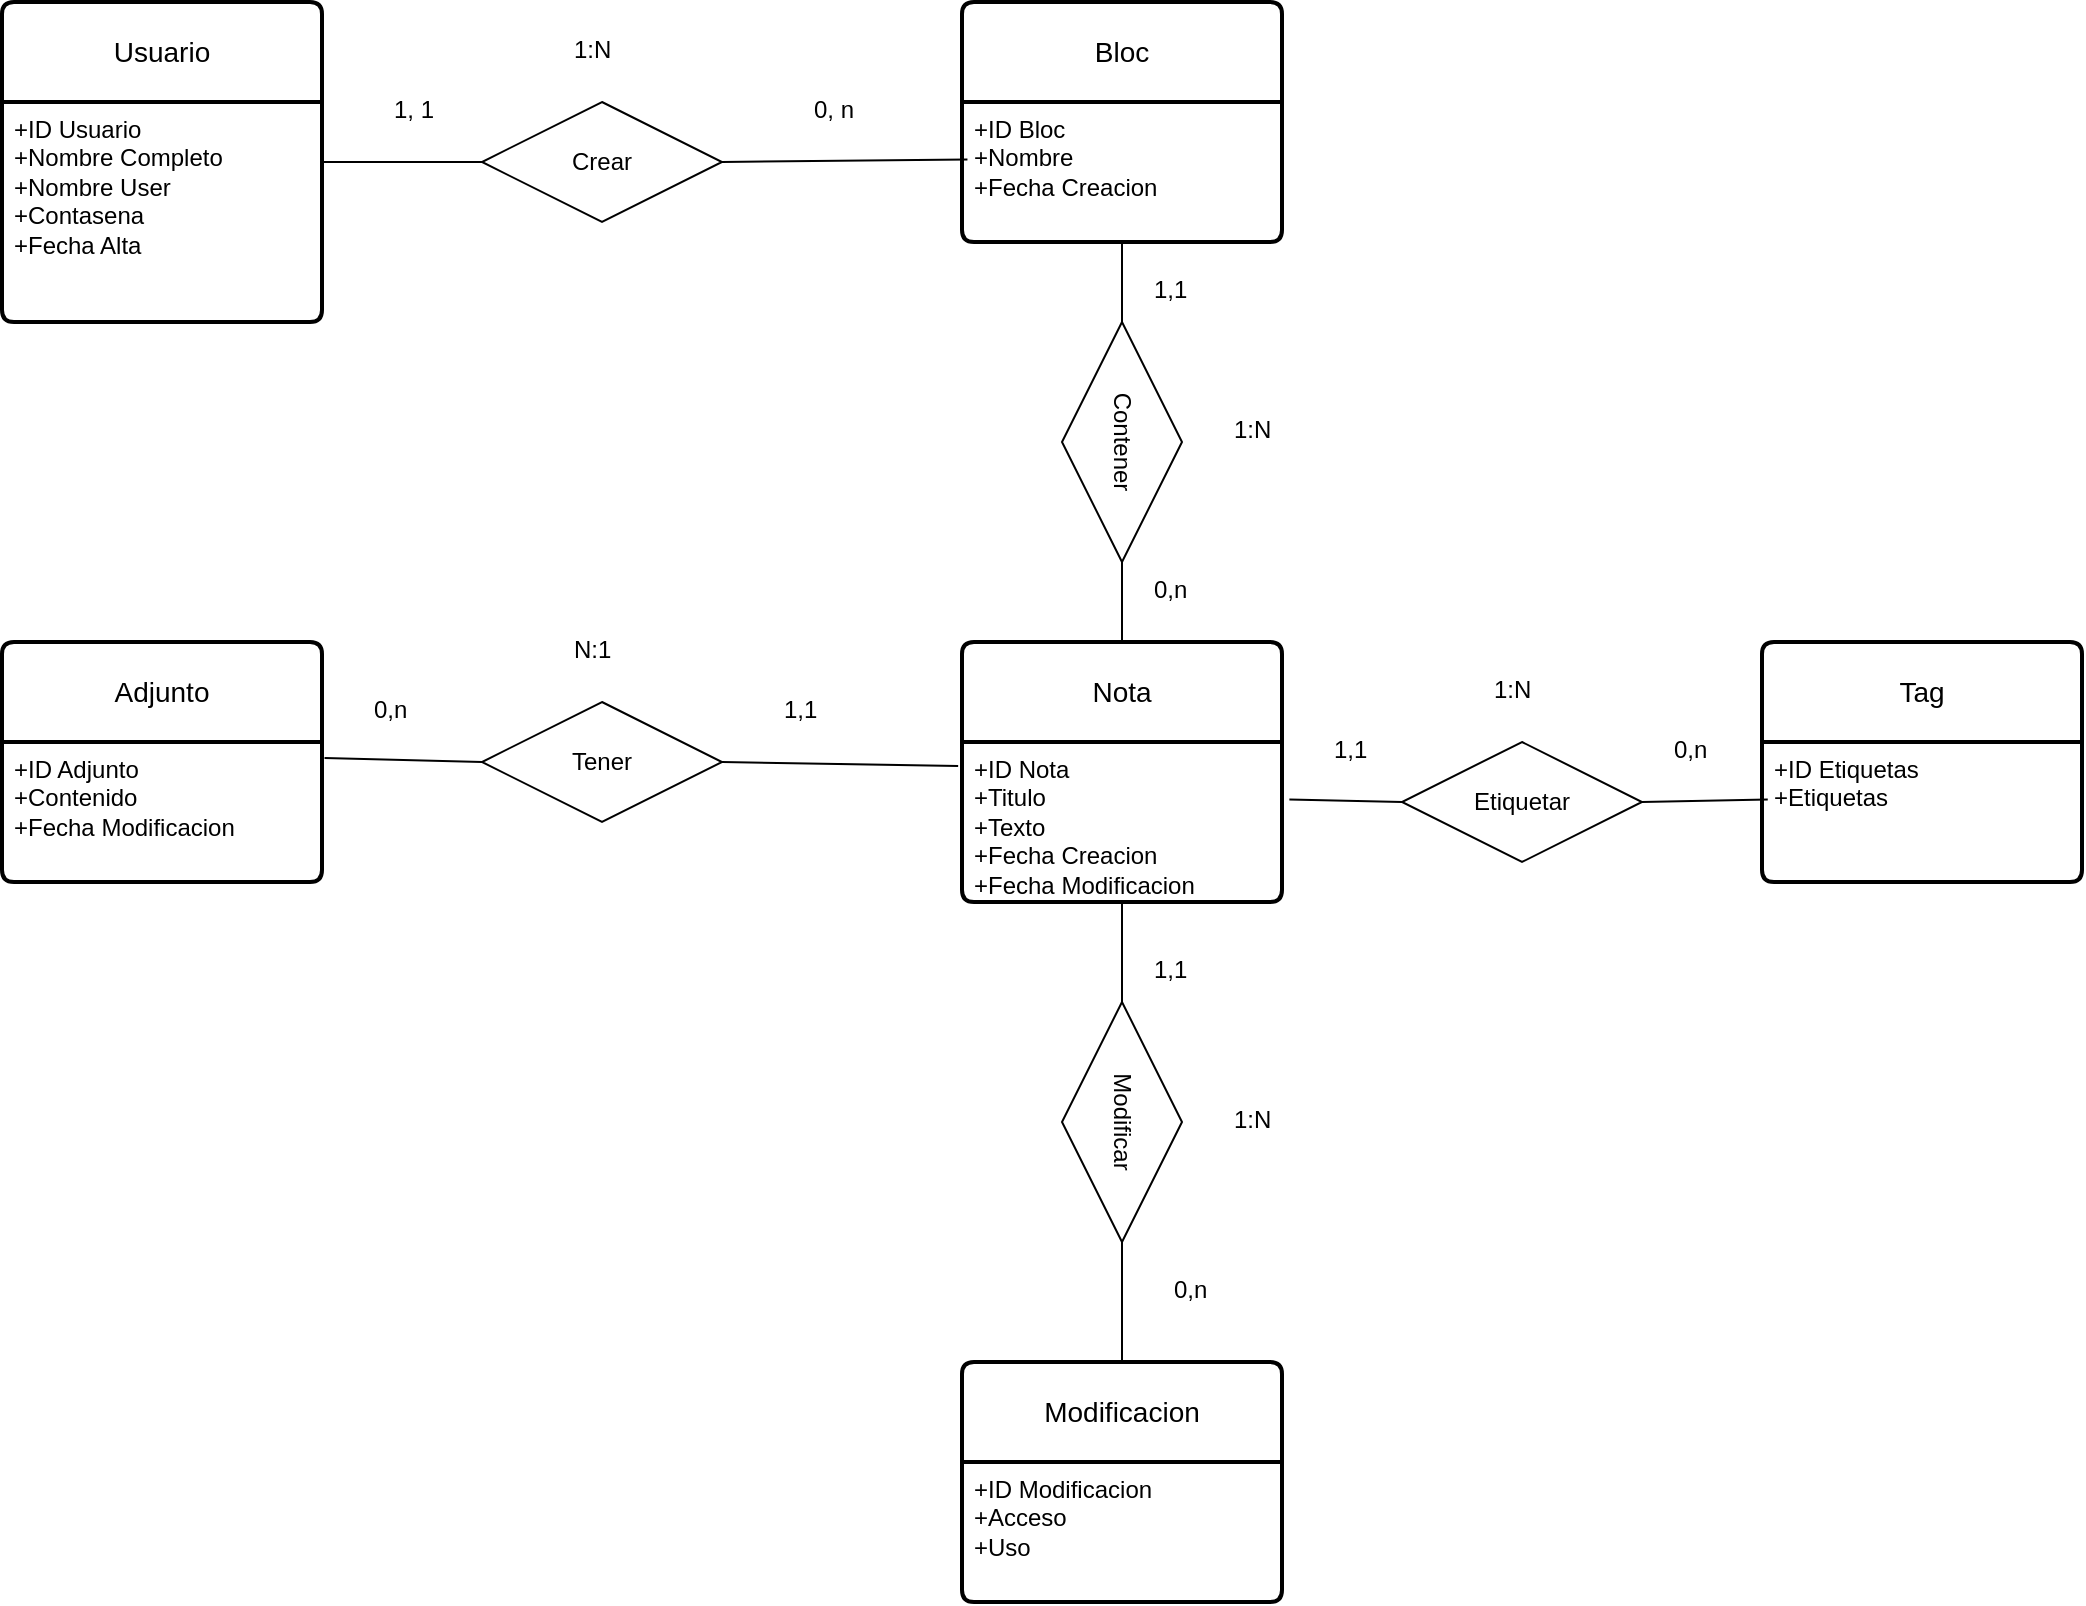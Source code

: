 <mxfile version="23.1.7" type="google">
  <diagram id="R2lEEEUBdFMjLlhIrx00" name="Page-1">
    <mxGraphModel grid="1" page="1" gridSize="10" guides="1" tooltips="1" connect="1" arrows="1" fold="1" pageScale="1" pageWidth="850" pageHeight="1100" math="0" shadow="0" extFonts="Permanent Marker^https://fonts.googleapis.com/css?family=Permanent+Marker">
      <root>
        <mxCell id="0" />
        <mxCell id="1" parent="0" />
        <mxCell id="BloIFYVzMLHtRpMjeGOp-1" value="Usuario" style="swimlane;childLayout=stackLayout;horizontal=1;startSize=50;horizontalStack=0;rounded=1;fontSize=14;fontStyle=0;strokeWidth=2;resizeParent=0;resizeLast=1;shadow=0;dashed=0;align=center;arcSize=4;whiteSpace=wrap;html=1;" vertex="1" parent="1">
          <mxGeometry x="40" y="80" width="160" height="160" as="geometry" />
        </mxCell>
        <mxCell id="BloIFYVzMLHtRpMjeGOp-2" value="+ID Usuario&lt;br&gt;+Nombre Completo&lt;br&gt;+Nombre User&lt;br&gt;+Contasena&lt;br&gt;+Fecha Alta" style="align=left;strokeColor=none;fillColor=none;spacingLeft=4;fontSize=12;verticalAlign=top;resizable=0;rotatable=0;part=1;html=1;" vertex="1" parent="BloIFYVzMLHtRpMjeGOp-1">
          <mxGeometry y="50" width="160" height="110" as="geometry" />
        </mxCell>
        <mxCell id="BloIFYVzMLHtRpMjeGOp-3" value="Bloc" style="swimlane;childLayout=stackLayout;horizontal=1;startSize=50;horizontalStack=0;rounded=1;fontSize=14;fontStyle=0;strokeWidth=2;resizeParent=0;resizeLast=1;shadow=0;dashed=0;align=center;arcSize=4;whiteSpace=wrap;html=1;" vertex="1" parent="1">
          <mxGeometry x="520" y="80" width="160" height="120" as="geometry" />
        </mxCell>
        <mxCell id="BloIFYVzMLHtRpMjeGOp-4" value="+ID Bloc&lt;br&gt;+Nombre&lt;br&gt;+Fecha Creacion" style="align=left;strokeColor=none;fillColor=none;spacingLeft=4;fontSize=12;verticalAlign=top;resizable=0;rotatable=0;part=1;html=1;" vertex="1" parent="BloIFYVzMLHtRpMjeGOp-3">
          <mxGeometry y="50" width="160" height="70" as="geometry" />
        </mxCell>
        <mxCell id="BloIFYVzMLHtRpMjeGOp-5" value="Nota" style="swimlane;childLayout=stackLayout;horizontal=1;startSize=50;horizontalStack=0;rounded=1;fontSize=14;fontStyle=0;strokeWidth=2;resizeParent=0;resizeLast=1;shadow=0;dashed=0;align=center;arcSize=4;whiteSpace=wrap;html=1;" vertex="1" parent="1">
          <mxGeometry x="520" y="400" width="160" height="130" as="geometry" />
        </mxCell>
        <mxCell id="BloIFYVzMLHtRpMjeGOp-6" value="+ID Nota&lt;br&gt;+Titulo&lt;br&gt;+Texto&lt;br&gt;+Fecha Creacion&lt;br&gt;+Fecha Modificacion" style="align=left;strokeColor=none;fillColor=none;spacingLeft=4;fontSize=12;verticalAlign=top;resizable=0;rotatable=0;part=1;html=1;" vertex="1" parent="BloIFYVzMLHtRpMjeGOp-5">
          <mxGeometry y="50" width="160" height="80" as="geometry" />
        </mxCell>
        <mxCell id="BloIFYVzMLHtRpMjeGOp-7" value="Adjunto" style="swimlane;childLayout=stackLayout;horizontal=1;startSize=50;horizontalStack=0;rounded=1;fontSize=14;fontStyle=0;strokeWidth=2;resizeParent=0;resizeLast=1;shadow=0;dashed=0;align=center;arcSize=4;whiteSpace=wrap;html=1;" vertex="1" parent="1">
          <mxGeometry x="40" y="400" width="160" height="120" as="geometry" />
        </mxCell>
        <mxCell id="BloIFYVzMLHtRpMjeGOp-8" value="+ID Adjunto&lt;br&gt;+Contenido&lt;br&gt;+Fecha Modificacion" style="align=left;strokeColor=none;fillColor=none;spacingLeft=4;fontSize=12;verticalAlign=top;resizable=0;rotatable=0;part=1;html=1;" vertex="1" parent="BloIFYVzMLHtRpMjeGOp-7">
          <mxGeometry y="50" width="160" height="70" as="geometry" />
        </mxCell>
        <mxCell id="BloIFYVzMLHtRpMjeGOp-9" value="Tag" style="swimlane;childLayout=stackLayout;horizontal=1;startSize=50;horizontalStack=0;rounded=1;fontSize=14;fontStyle=0;strokeWidth=2;resizeParent=0;resizeLast=1;shadow=0;dashed=0;align=center;arcSize=4;whiteSpace=wrap;html=1;" vertex="1" parent="1">
          <mxGeometry x="920" y="400" width="160" height="120" as="geometry" />
        </mxCell>
        <mxCell id="BloIFYVzMLHtRpMjeGOp-10" value="+ID Etiquetas&lt;br&gt;+Etiquetas" style="align=left;strokeColor=none;fillColor=none;spacingLeft=4;fontSize=12;verticalAlign=top;resizable=0;rotatable=0;part=1;html=1;" vertex="1" parent="BloIFYVzMLHtRpMjeGOp-9">
          <mxGeometry y="50" width="160" height="70" as="geometry" />
        </mxCell>
        <mxCell id="BloIFYVzMLHtRpMjeGOp-11" value="Modificacion" style="swimlane;childLayout=stackLayout;horizontal=1;startSize=50;horizontalStack=0;rounded=1;fontSize=14;fontStyle=0;strokeWidth=2;resizeParent=0;resizeLast=1;shadow=0;dashed=0;align=center;arcSize=4;whiteSpace=wrap;html=1;" vertex="1" parent="1">
          <mxGeometry x="520" y="760" width="160" height="120" as="geometry" />
        </mxCell>
        <mxCell id="BloIFYVzMLHtRpMjeGOp-12" value="+ID Modificacion&lt;br&gt;+Acceso&lt;br&gt;+Uso" style="align=left;strokeColor=none;fillColor=none;spacingLeft=4;fontSize=12;verticalAlign=top;resizable=0;rotatable=0;part=1;html=1;" vertex="1" parent="BloIFYVzMLHtRpMjeGOp-11">
          <mxGeometry y="50" width="160" height="70" as="geometry" />
        </mxCell>
        <mxCell id="BloIFYVzMLHtRpMjeGOp-13" value="Crear" style="shape=rhombus;perimeter=rhombusPerimeter;whiteSpace=wrap;html=1;align=center;" vertex="1" parent="1">
          <mxGeometry x="280" y="130" width="120" height="60" as="geometry" />
        </mxCell>
        <mxCell id="BloIFYVzMLHtRpMjeGOp-14" value="" style="endArrow=none;html=1;rounded=0;entryX=0;entryY=0.5;entryDx=0;entryDy=0;" edge="1" parent="1" target="BloIFYVzMLHtRpMjeGOp-13">
          <mxGeometry relative="1" as="geometry">
            <mxPoint x="200" y="160" as="sourcePoint" />
            <mxPoint x="280" y="200" as="targetPoint" />
          </mxGeometry>
        </mxCell>
        <mxCell id="BloIFYVzMLHtRpMjeGOp-15" value="" style="endArrow=none;html=1;rounded=0;entryX=0.017;entryY=0.411;entryDx=0;entryDy=0;entryPerimeter=0;" edge="1" parent="1" target="BloIFYVzMLHtRpMjeGOp-4">
          <mxGeometry relative="1" as="geometry">
            <mxPoint x="400" y="160" as="sourcePoint" />
            <mxPoint x="480" y="190" as="targetPoint" />
          </mxGeometry>
        </mxCell>
        <mxCell id="BloIFYVzMLHtRpMjeGOp-16" value="1, 1" style="text;strokeColor=none;fillColor=none;spacingLeft=4;spacingRight=4;overflow=hidden;rotatable=0;points=[[0,0.5],[1,0.5]];portConstraint=eastwest;fontSize=12;whiteSpace=wrap;html=1;" vertex="1" parent="1">
          <mxGeometry x="230" y="120" width="40" height="30" as="geometry" />
        </mxCell>
        <mxCell id="BloIFYVzMLHtRpMjeGOp-17" value="0, n" style="text;strokeColor=none;fillColor=none;spacingLeft=4;spacingRight=4;overflow=hidden;rotatable=0;points=[[0,0.5],[1,0.5]];portConstraint=eastwest;fontSize=12;whiteSpace=wrap;html=1;" vertex="1" parent="1">
          <mxGeometry x="440" y="120" width="40" height="30" as="geometry" />
        </mxCell>
        <mxCell id="BloIFYVzMLHtRpMjeGOp-18" value="Contener" style="shape=rhombus;perimeter=rhombusPerimeter;whiteSpace=wrap;html=1;align=center;rotation=90;" vertex="1" parent="1">
          <mxGeometry x="540" y="270" width="120" height="60" as="geometry" />
        </mxCell>
        <mxCell id="BloIFYVzMLHtRpMjeGOp-19" value="" style="endArrow=none;html=1;rounded=0;exitX=0.5;exitY=1;exitDx=0;exitDy=0;entryX=0;entryY=0.5;entryDx=0;entryDy=0;" edge="1" parent="1" source="BloIFYVzMLHtRpMjeGOp-4" target="BloIFYVzMLHtRpMjeGOp-18">
          <mxGeometry relative="1" as="geometry">
            <mxPoint x="430" y="250" as="sourcePoint" />
            <mxPoint x="590" y="250" as="targetPoint" />
          </mxGeometry>
        </mxCell>
        <mxCell id="BloIFYVzMLHtRpMjeGOp-20" value="" style="endArrow=none;html=1;rounded=0;exitX=1;exitY=0.5;exitDx=0;exitDy=0;entryX=0.5;entryY=0;entryDx=0;entryDy=0;" edge="1" parent="1" source="BloIFYVzMLHtRpMjeGOp-18" target="BloIFYVzMLHtRpMjeGOp-5">
          <mxGeometry relative="1" as="geometry">
            <mxPoint x="370" y="330" as="sourcePoint" />
            <mxPoint x="530" y="330" as="targetPoint" />
          </mxGeometry>
        </mxCell>
        <mxCell id="BloIFYVzMLHtRpMjeGOp-21" value="1,1" style="text;strokeColor=none;fillColor=none;spacingLeft=4;spacingRight=4;overflow=hidden;rotatable=0;points=[[0,0.5],[1,0.5]];portConstraint=eastwest;fontSize=12;whiteSpace=wrap;html=1;" vertex="1" parent="1">
          <mxGeometry x="610" y="210" width="40" height="30" as="geometry" />
        </mxCell>
        <mxCell id="BloIFYVzMLHtRpMjeGOp-22" value="0,n" style="text;strokeColor=none;fillColor=none;spacingLeft=4;spacingRight=4;overflow=hidden;rotatable=0;points=[[0,0.5],[1,0.5]];portConstraint=eastwest;fontSize=12;whiteSpace=wrap;html=1;" vertex="1" parent="1">
          <mxGeometry x="610" y="360" width="40" height="30" as="geometry" />
        </mxCell>
        <mxCell id="BloIFYVzMLHtRpMjeGOp-23" value="Tener" style="shape=rhombus;perimeter=rhombusPerimeter;whiteSpace=wrap;html=1;align=center;" vertex="1" parent="1">
          <mxGeometry x="280" y="430" width="120" height="60" as="geometry" />
        </mxCell>
        <mxCell id="BloIFYVzMLHtRpMjeGOp-24" value="" style="endArrow=none;html=1;rounded=0;entryX=-0.012;entryY=0.15;entryDx=0;entryDy=0;entryPerimeter=0;" edge="1" parent="1" target="BloIFYVzMLHtRpMjeGOp-6">
          <mxGeometry relative="1" as="geometry">
            <mxPoint x="400" y="460" as="sourcePoint" />
            <mxPoint x="480" y="480" as="targetPoint" />
          </mxGeometry>
        </mxCell>
        <mxCell id="BloIFYVzMLHtRpMjeGOp-25" value="" style="endArrow=none;html=1;rounded=0;entryX=0;entryY=0.5;entryDx=0;entryDy=0;exitX=1.008;exitY=0.114;exitDx=0;exitDy=0;exitPerimeter=0;" edge="1" parent="1" source="BloIFYVzMLHtRpMjeGOp-8" target="BloIFYVzMLHtRpMjeGOp-23">
          <mxGeometry relative="1" as="geometry">
            <mxPoint x="220" y="460" as="sourcePoint" />
            <mxPoint x="400" y="360" as="targetPoint" />
          </mxGeometry>
        </mxCell>
        <mxCell id="BloIFYVzMLHtRpMjeGOp-26" value="Etiquetar" style="shape=rhombus;perimeter=rhombusPerimeter;whiteSpace=wrap;html=1;align=center;" vertex="1" parent="1">
          <mxGeometry x="740" y="450" width="120" height="60" as="geometry" />
        </mxCell>
        <mxCell id="BloIFYVzMLHtRpMjeGOp-27" value="" style="endArrow=none;html=1;rounded=0;entryX=0;entryY=0.5;entryDx=0;entryDy=0;exitX=1.023;exitY=0.36;exitDx=0;exitDy=0;exitPerimeter=0;" edge="1" parent="1" source="BloIFYVzMLHtRpMjeGOp-6" target="BloIFYVzMLHtRpMjeGOp-26">
          <mxGeometry relative="1" as="geometry">
            <mxPoint x="690" y="460" as="sourcePoint" />
            <mxPoint x="840" y="460" as="targetPoint" />
          </mxGeometry>
        </mxCell>
        <mxCell id="BloIFYVzMLHtRpMjeGOp-28" value="" style="endArrow=none;html=1;rounded=0;exitX=1;exitY=0.5;exitDx=0;exitDy=0;entryX=0.018;entryY=0.411;entryDx=0;entryDy=0;entryPerimeter=0;" edge="1" parent="1" source="BloIFYVzMLHtRpMjeGOp-26" target="BloIFYVzMLHtRpMjeGOp-10">
          <mxGeometry relative="1" as="geometry">
            <mxPoint x="870" y="490" as="sourcePoint" />
            <mxPoint x="910" y="480" as="targetPoint" />
          </mxGeometry>
        </mxCell>
        <mxCell id="BloIFYVzMLHtRpMjeGOp-29" value="1,1" style="text;strokeColor=none;fillColor=none;spacingLeft=4;spacingRight=4;overflow=hidden;rotatable=0;points=[[0,0.5],[1,0.5]];portConstraint=eastwest;fontSize=12;whiteSpace=wrap;html=1;" vertex="1" parent="1">
          <mxGeometry x="700" y="440" width="40" height="30" as="geometry" />
        </mxCell>
        <mxCell id="BloIFYVzMLHtRpMjeGOp-30" value="0,n" style="text;strokeColor=none;fillColor=none;spacingLeft=4;spacingRight=4;overflow=hidden;rotatable=0;points=[[0,0.5],[1,0.5]];portConstraint=eastwest;fontSize=12;whiteSpace=wrap;html=1;" vertex="1" parent="1">
          <mxGeometry x="870" y="440" width="40" height="30" as="geometry" />
        </mxCell>
        <mxCell id="BloIFYVzMLHtRpMjeGOp-31" value="0,n" style="text;strokeColor=none;fillColor=none;spacingLeft=4;spacingRight=4;overflow=hidden;rotatable=0;points=[[0,0.5],[1,0.5]];portConstraint=eastwest;fontSize=12;whiteSpace=wrap;html=1;" vertex="1" parent="1">
          <mxGeometry x="220" y="420" width="40" height="30" as="geometry" />
        </mxCell>
        <mxCell id="BloIFYVzMLHtRpMjeGOp-32" value="1,1" style="text;strokeColor=none;fillColor=none;spacingLeft=4;spacingRight=4;overflow=hidden;rotatable=0;points=[[0,0.5],[1,0.5]];portConstraint=eastwest;fontSize=12;whiteSpace=wrap;html=1;" vertex="1" parent="1">
          <mxGeometry x="425" y="420" width="40" height="30" as="geometry" />
        </mxCell>
        <mxCell id="BloIFYVzMLHtRpMjeGOp-33" value="1:N" style="text;strokeColor=none;fillColor=none;spacingLeft=4;spacingRight=4;overflow=hidden;rotatable=0;points=[[0,0.5],[1,0.5]];portConstraint=eastwest;fontSize=12;whiteSpace=wrap;html=1;" vertex="1" parent="1">
          <mxGeometry x="320" y="90" width="40" height="30" as="geometry" />
        </mxCell>
        <mxCell id="BloIFYVzMLHtRpMjeGOp-34" value="N:1" style="text;strokeColor=none;fillColor=none;spacingLeft=4;spacingRight=4;overflow=hidden;rotatable=0;points=[[0,0.5],[1,0.5]];portConstraint=eastwest;fontSize=12;whiteSpace=wrap;html=1;" vertex="1" parent="1">
          <mxGeometry x="320" y="390" width="40" height="30" as="geometry" />
        </mxCell>
        <mxCell id="BloIFYVzMLHtRpMjeGOp-35" value="1:N" style="text;strokeColor=none;fillColor=none;spacingLeft=4;spacingRight=4;overflow=hidden;rotatable=0;points=[[0,0.5],[1,0.5]];portConstraint=eastwest;fontSize=12;whiteSpace=wrap;html=1;" vertex="1" parent="1">
          <mxGeometry x="650" y="280" width="40" height="30" as="geometry" />
        </mxCell>
        <mxCell id="BloIFYVzMLHtRpMjeGOp-36" value="1:N" style="text;strokeColor=none;fillColor=none;spacingLeft=4;spacingRight=4;overflow=hidden;rotatable=0;points=[[0,0.5],[1,0.5]];portConstraint=eastwest;fontSize=12;whiteSpace=wrap;html=1;" vertex="1" parent="1">
          <mxGeometry x="780" y="410" width="40" height="30" as="geometry" />
        </mxCell>
        <mxCell id="BloIFYVzMLHtRpMjeGOp-37" value="Modificar" style="shape=rhombus;perimeter=rhombusPerimeter;whiteSpace=wrap;html=1;align=center;rotation=90;" vertex="1" parent="1">
          <mxGeometry x="540" y="610" width="120" height="60" as="geometry" />
        </mxCell>
        <mxCell id="BloIFYVzMLHtRpMjeGOp-38" value="" style="endArrow=none;html=1;rounded=0;exitX=0.5;exitY=1;exitDx=0;exitDy=0;" edge="1" parent="1" source="BloIFYVzMLHtRpMjeGOp-6" target="BloIFYVzMLHtRpMjeGOp-37">
          <mxGeometry relative="1" as="geometry">
            <mxPoint x="580" y="560" as="sourcePoint" />
            <mxPoint x="740" y="560" as="targetPoint" />
          </mxGeometry>
        </mxCell>
        <mxCell id="BloIFYVzMLHtRpMjeGOp-39" value="" style="endArrow=none;html=1;rounded=0;exitX=1;exitY=0.5;exitDx=0;exitDy=0;entryX=0.5;entryY=0;entryDx=0;entryDy=0;" edge="1" parent="1" source="BloIFYVzMLHtRpMjeGOp-37" target="BloIFYVzMLHtRpMjeGOp-11">
          <mxGeometry relative="1" as="geometry">
            <mxPoint x="570" y="720" as="sourcePoint" />
            <mxPoint x="730" y="720" as="targetPoint" />
          </mxGeometry>
        </mxCell>
        <mxCell id="BloIFYVzMLHtRpMjeGOp-40" value="1,1" style="text;strokeColor=none;fillColor=none;spacingLeft=4;spacingRight=4;overflow=hidden;rotatable=0;points=[[0,0.5],[1,0.5]];portConstraint=eastwest;fontSize=12;whiteSpace=wrap;html=1;" vertex="1" parent="1">
          <mxGeometry x="610" y="550" width="40" height="30" as="geometry" />
        </mxCell>
        <mxCell id="BloIFYVzMLHtRpMjeGOp-41" value="0,n" style="text;strokeColor=none;fillColor=none;spacingLeft=4;spacingRight=4;overflow=hidden;rotatable=0;points=[[0,0.5],[1,0.5]];portConstraint=eastwest;fontSize=12;whiteSpace=wrap;html=1;" vertex="1" parent="1">
          <mxGeometry x="620" y="710" width="40" height="30" as="geometry" />
        </mxCell>
        <mxCell id="BloIFYVzMLHtRpMjeGOp-42" value="1:N" style="text;strokeColor=none;fillColor=none;spacingLeft=4;spacingRight=4;overflow=hidden;rotatable=0;points=[[0,0.5],[1,0.5]];portConstraint=eastwest;fontSize=12;whiteSpace=wrap;html=1;" vertex="1" parent="1">
          <mxGeometry x="650" y="625" width="40" height="30" as="geometry" />
        </mxCell>
      </root>
    </mxGraphModel>
  </diagram>
</mxfile>
